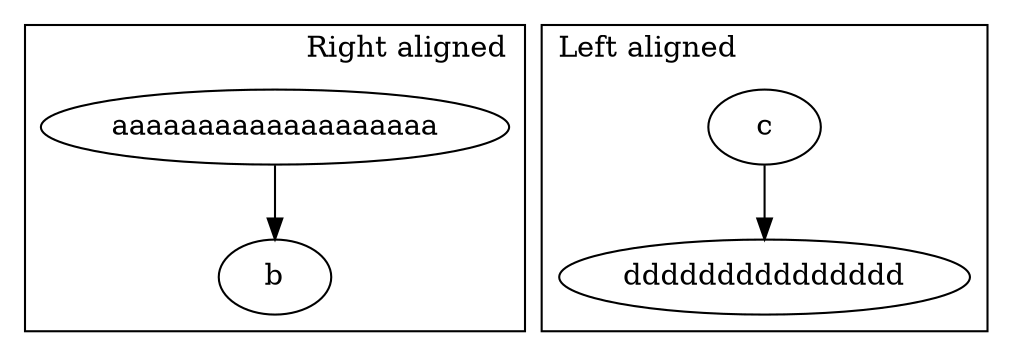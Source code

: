 digraph G {
  subgraph cluster_0 {
    aaaaaaaaaaaaaaaaaaa -> b;

    labeljust=r;
    label="Right aligned";
  }
  subgraph cluster_1 {
    c -> ddddddddddddddd;

    labeljust=l;
    label="Left aligned";
  }
}
